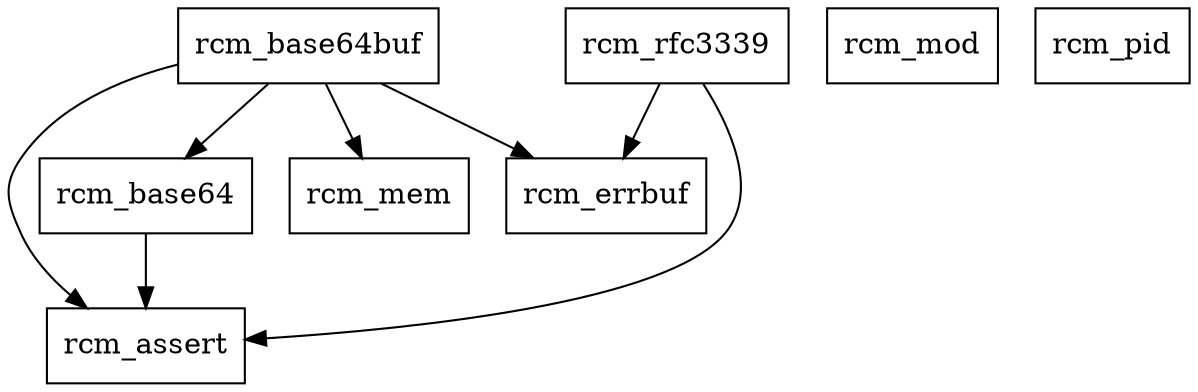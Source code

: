 strict digraph {
  rcm_assert [shape=box]
  rcm_base64 [shape=box]
  rcm_base64buf [shape=box]
  rcm_errbuf [shape=box]
  rcm_mem [shape=box]
  rcm_mod [shape=box]
  rcm_pid [shape=box]
  rcm_rfc3339 [shape=box]
  rcm_base64 -> rcm_assert 
  rcm_base64buf -> rcm_assert 
  rcm_base64buf -> rcm_base64
  rcm_base64buf -> rcm_errbuf 
  rcm_base64buf -> rcm_mem 
  rcm_rfc3339 -> rcm_assert
  rcm_rfc3339 -> rcm_errbuf
}
